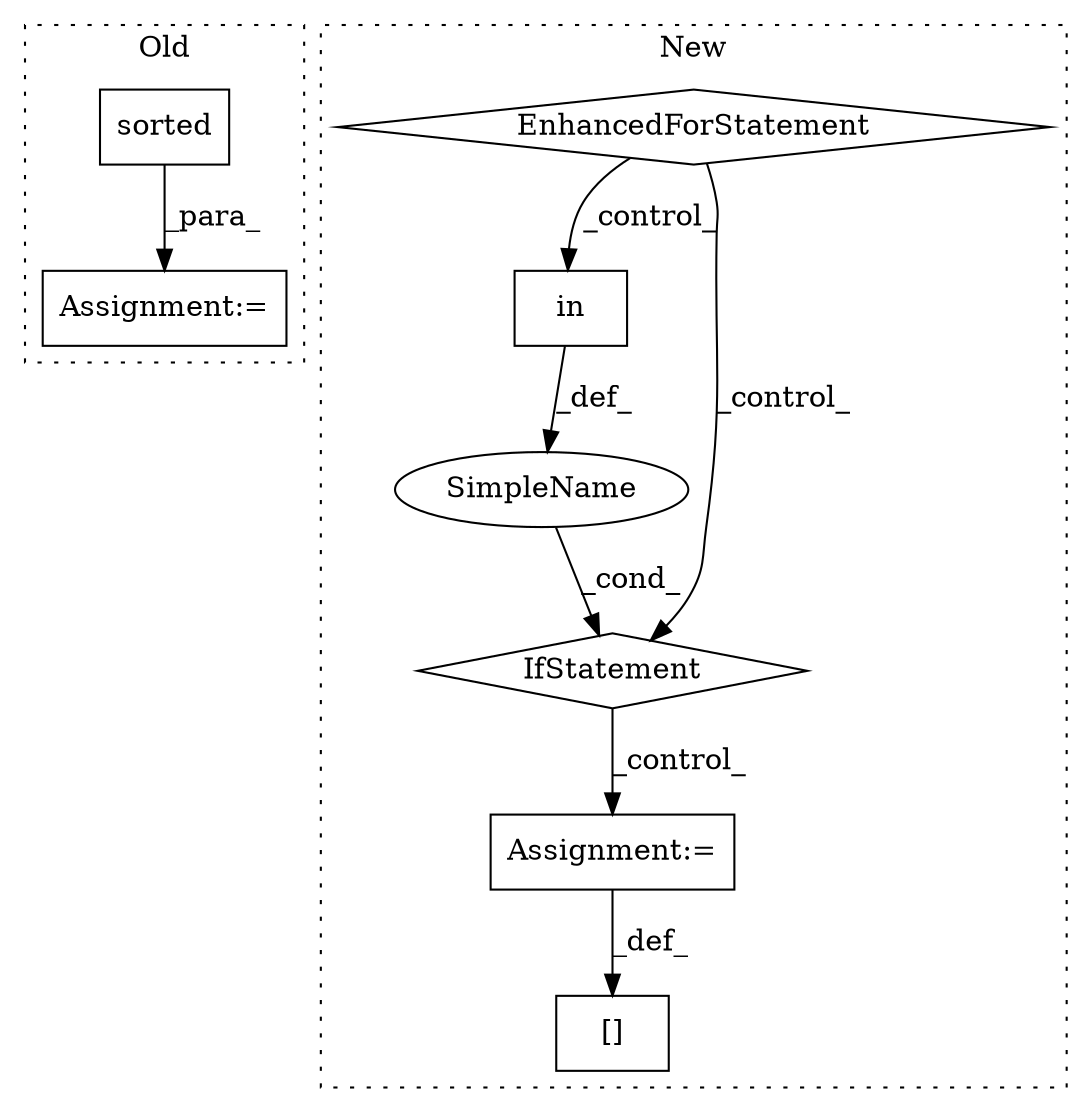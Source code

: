 digraph G {
subgraph cluster0 {
1 [label="sorted" a="32" s="7142,7161" l="7,1" shape="box"];
4 [label="Assignment:=" a="7" s="7077,7162" l="57,2" shape="box"];
label = "Old";
style="dotted";
}
subgraph cluster1 {
2 [label="in" a="105" s="6919" l="33" shape="box"];
3 [label="IfStatement" a="25" s="6909,6952" l="10,2" shape="diamond"];
5 [label="Assignment:=" a="7" s="6969" l="1" shape="box"];
6 [label="SimpleName" a="42" s="" l="" shape="ellipse"];
7 [label="[]" a="2" s="7011,7057" l="16,2" shape="box"];
8 [label="EnhancedForStatement" a="70" s="6797,6899" l="63,2" shape="diamond"];
label = "New";
style="dotted";
}
1 -> 4 [label="_para_"];
2 -> 6 [label="_def_"];
3 -> 5 [label="_control_"];
5 -> 7 [label="_def_"];
6 -> 3 [label="_cond_"];
8 -> 3 [label="_control_"];
8 -> 2 [label="_control_"];
}